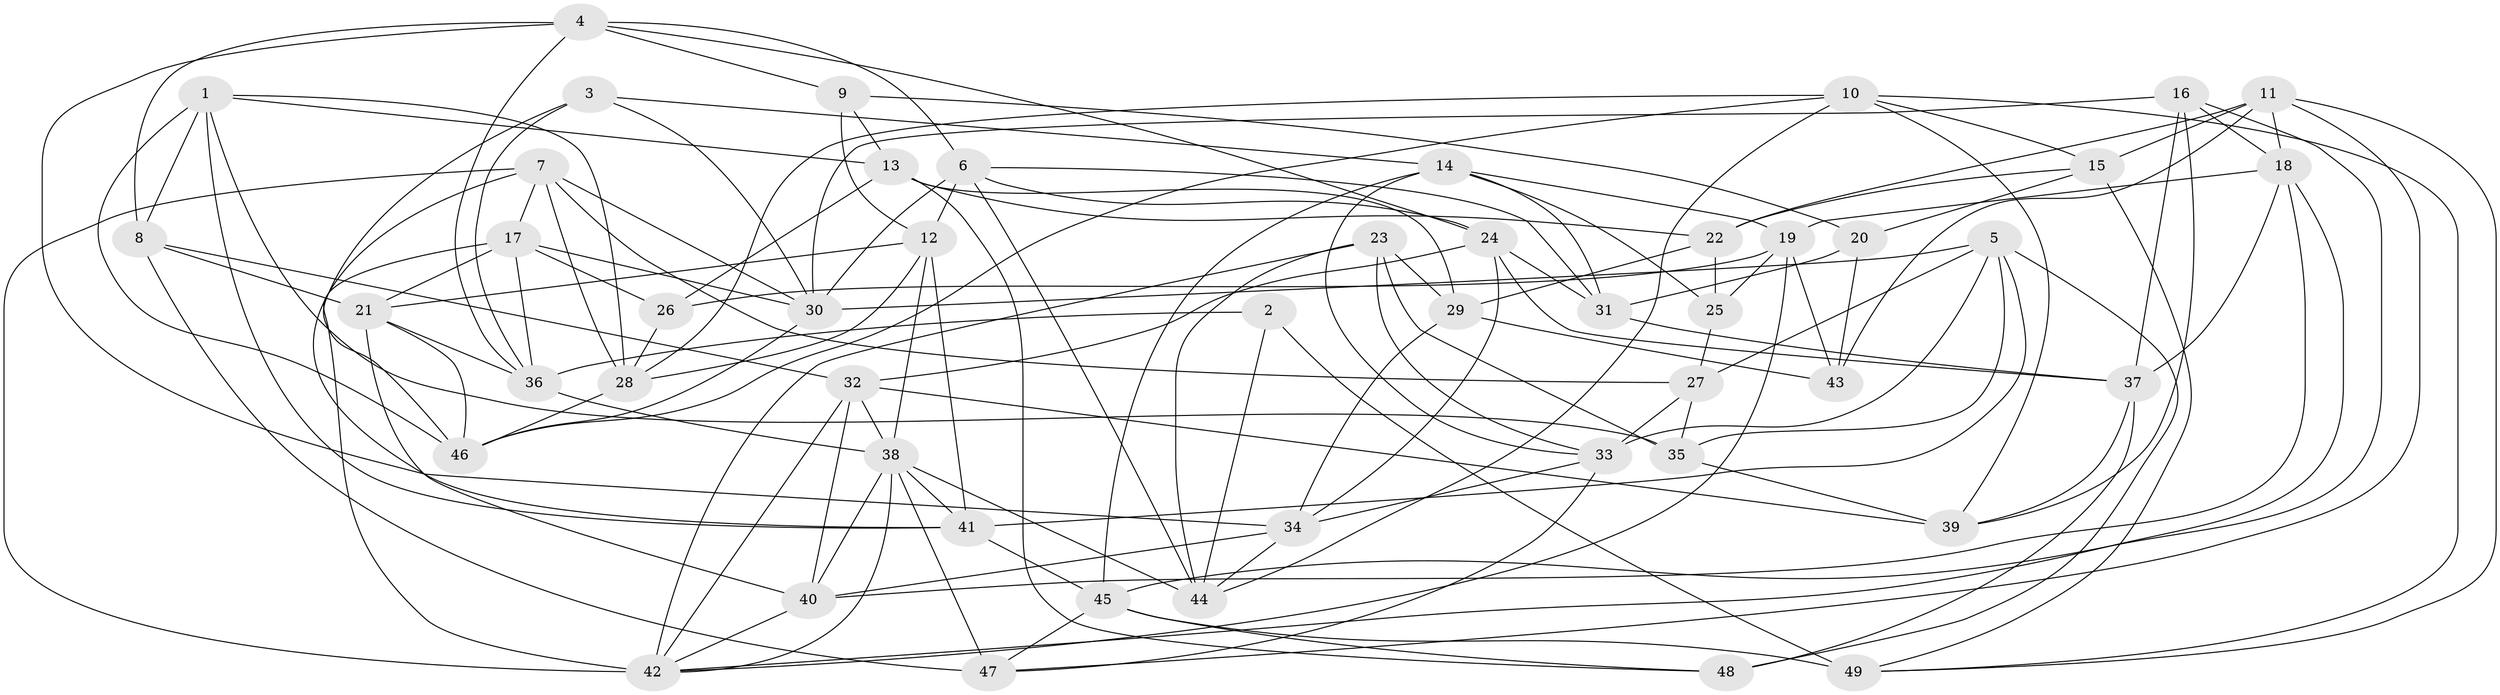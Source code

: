 // original degree distribution, {4: 1.0}
// Generated by graph-tools (version 1.1) at 2025/02/03/09/25 03:02:56]
// undirected, 49 vertices, 135 edges
graph export_dot {
graph [start="1"]
  node [color=gray90,style=filled];
  1;
  2;
  3;
  4;
  5;
  6;
  7;
  8;
  9;
  10;
  11;
  12;
  13;
  14;
  15;
  16;
  17;
  18;
  19;
  20;
  21;
  22;
  23;
  24;
  25;
  26;
  27;
  28;
  29;
  30;
  31;
  32;
  33;
  34;
  35;
  36;
  37;
  38;
  39;
  40;
  41;
  42;
  43;
  44;
  45;
  46;
  47;
  48;
  49;
  1 -- 8 [weight=1.0];
  1 -- 13 [weight=1.0];
  1 -- 28 [weight=1.0];
  1 -- 35 [weight=1.0];
  1 -- 41 [weight=1.0];
  1 -- 46 [weight=1.0];
  2 -- 36 [weight=1.0];
  2 -- 44 [weight=1.0];
  2 -- 49 [weight=2.0];
  3 -- 14 [weight=1.0];
  3 -- 30 [weight=1.0];
  3 -- 36 [weight=1.0];
  3 -- 46 [weight=1.0];
  4 -- 6 [weight=1.0];
  4 -- 8 [weight=1.0];
  4 -- 9 [weight=1.0];
  4 -- 24 [weight=1.0];
  4 -- 34 [weight=1.0];
  4 -- 36 [weight=1.0];
  5 -- 27 [weight=1.0];
  5 -- 30 [weight=1.0];
  5 -- 33 [weight=1.0];
  5 -- 35 [weight=1.0];
  5 -- 41 [weight=1.0];
  5 -- 48 [weight=1.0];
  6 -- 12 [weight=1.0];
  6 -- 24 [weight=1.0];
  6 -- 30 [weight=1.0];
  6 -- 31 [weight=1.0];
  6 -- 44 [weight=1.0];
  7 -- 17 [weight=1.0];
  7 -- 27 [weight=1.0];
  7 -- 28 [weight=1.0];
  7 -- 30 [weight=1.0];
  7 -- 41 [weight=1.0];
  7 -- 42 [weight=1.0];
  8 -- 21 [weight=1.0];
  8 -- 32 [weight=1.0];
  8 -- 47 [weight=2.0];
  9 -- 12 [weight=1.0];
  9 -- 13 [weight=1.0];
  9 -- 20 [weight=1.0];
  10 -- 15 [weight=1.0];
  10 -- 28 [weight=1.0];
  10 -- 39 [weight=1.0];
  10 -- 44 [weight=1.0];
  10 -- 46 [weight=1.0];
  10 -- 49 [weight=1.0];
  11 -- 15 [weight=1.0];
  11 -- 18 [weight=1.0];
  11 -- 22 [weight=1.0];
  11 -- 43 [weight=1.0];
  11 -- 47 [weight=1.0];
  11 -- 49 [weight=1.0];
  12 -- 21 [weight=1.0];
  12 -- 28 [weight=1.0];
  12 -- 38 [weight=1.0];
  12 -- 41 [weight=1.0];
  13 -- 22 [weight=1.0];
  13 -- 26 [weight=1.0];
  13 -- 29 [weight=1.0];
  13 -- 48 [weight=1.0];
  14 -- 19 [weight=1.0];
  14 -- 25 [weight=1.0];
  14 -- 31 [weight=1.0];
  14 -- 33 [weight=1.0];
  14 -- 45 [weight=1.0];
  15 -- 20 [weight=2.0];
  15 -- 22 [weight=1.0];
  15 -- 49 [weight=1.0];
  16 -- 18 [weight=1.0];
  16 -- 30 [weight=2.0];
  16 -- 37 [weight=1.0];
  16 -- 39 [weight=1.0];
  16 -- 45 [weight=1.0];
  17 -- 21 [weight=1.0];
  17 -- 26 [weight=1.0];
  17 -- 30 [weight=1.0];
  17 -- 36 [weight=1.0];
  17 -- 42 [weight=1.0];
  18 -- 19 [weight=1.0];
  18 -- 37 [weight=1.0];
  18 -- 40 [weight=1.0];
  18 -- 42 [weight=1.0];
  19 -- 25 [weight=1.0];
  19 -- 26 [weight=1.0];
  19 -- 42 [weight=1.0];
  19 -- 43 [weight=1.0];
  20 -- 31 [weight=2.0];
  20 -- 43 [weight=1.0];
  21 -- 36 [weight=1.0];
  21 -- 40 [weight=1.0];
  21 -- 46 [weight=1.0];
  22 -- 25 [weight=2.0];
  22 -- 29 [weight=1.0];
  23 -- 29 [weight=2.0];
  23 -- 33 [weight=1.0];
  23 -- 35 [weight=1.0];
  23 -- 42 [weight=1.0];
  23 -- 44 [weight=1.0];
  24 -- 31 [weight=1.0];
  24 -- 32 [weight=1.0];
  24 -- 34 [weight=1.0];
  24 -- 37 [weight=1.0];
  25 -- 27 [weight=2.0];
  26 -- 28 [weight=1.0];
  27 -- 33 [weight=1.0];
  27 -- 35 [weight=1.0];
  28 -- 46 [weight=1.0];
  29 -- 34 [weight=1.0];
  29 -- 43 [weight=1.0];
  30 -- 46 [weight=1.0];
  31 -- 37 [weight=1.0];
  32 -- 38 [weight=1.0];
  32 -- 39 [weight=1.0];
  32 -- 40 [weight=1.0];
  32 -- 42 [weight=1.0];
  33 -- 34 [weight=1.0];
  33 -- 47 [weight=1.0];
  34 -- 40 [weight=1.0];
  34 -- 44 [weight=1.0];
  35 -- 39 [weight=2.0];
  36 -- 38 [weight=1.0];
  37 -- 39 [weight=1.0];
  37 -- 48 [weight=1.0];
  38 -- 40 [weight=1.0];
  38 -- 41 [weight=1.0];
  38 -- 42 [weight=1.0];
  38 -- 44 [weight=1.0];
  38 -- 47 [weight=1.0];
  40 -- 42 [weight=1.0];
  41 -- 45 [weight=1.0];
  45 -- 47 [weight=1.0];
  45 -- 48 [weight=1.0];
  45 -- 49 [weight=1.0];
}
